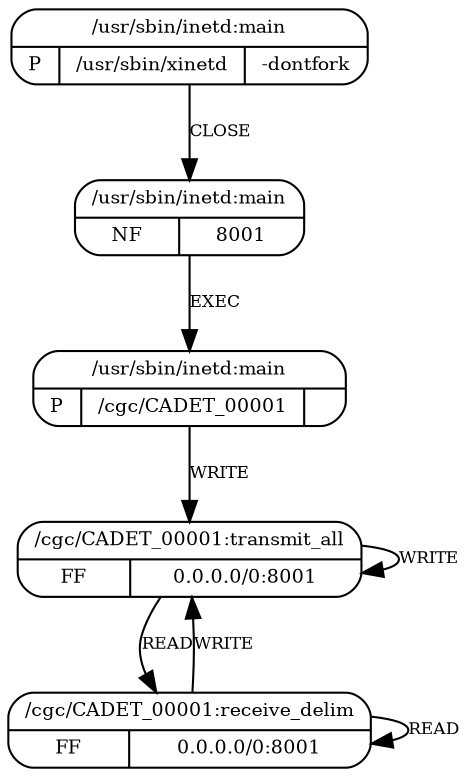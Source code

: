 digraph G {
  3 [shape=Mrecord,
     label="{{/cgc/CADET_00001:transmit_all}|{FF|0.0.0.0/0:8001}}",
     fontsize=9, ];
  4 [shape=Mrecord,
     label="{{/cgc/CADET_00001:receive_delim}|{FF|0.0.0.0/0:8001}}",
     fontsize=9, ];
  0 [shape=Mrecord,
     label="{{/usr/sbin/inetd:main}|{P|/usr/sbin/xinetd|-dontfork}}",
     fontsize=9, ];
  1 [shape=Mrecord, label="{{/usr/sbin/inetd:main}|{NF|8001}}", fontsize=9, ];
  2 [shape=Mrecord, label="{{/usr/sbin/inetd:main}|{P|/cgc/CADET_00001|}}",
     fontsize=9, ];
  
  
  3 -> 3 [label="WRITE", fontsize=8, ];
  3 -> 4 [label="READ", fontsize=8, ];
  4 -> 3 [label="WRITE", fontsize=8, ];
  4 -> 4 [label="READ", fontsize=8, ];
  0 -> 1 [label="CLOSE", fontsize=8, ];
  1 -> 2 [label="EXEC", fontsize=8, ];
  2 -> 3 [label="WRITE", fontsize=8, ];
  
  }